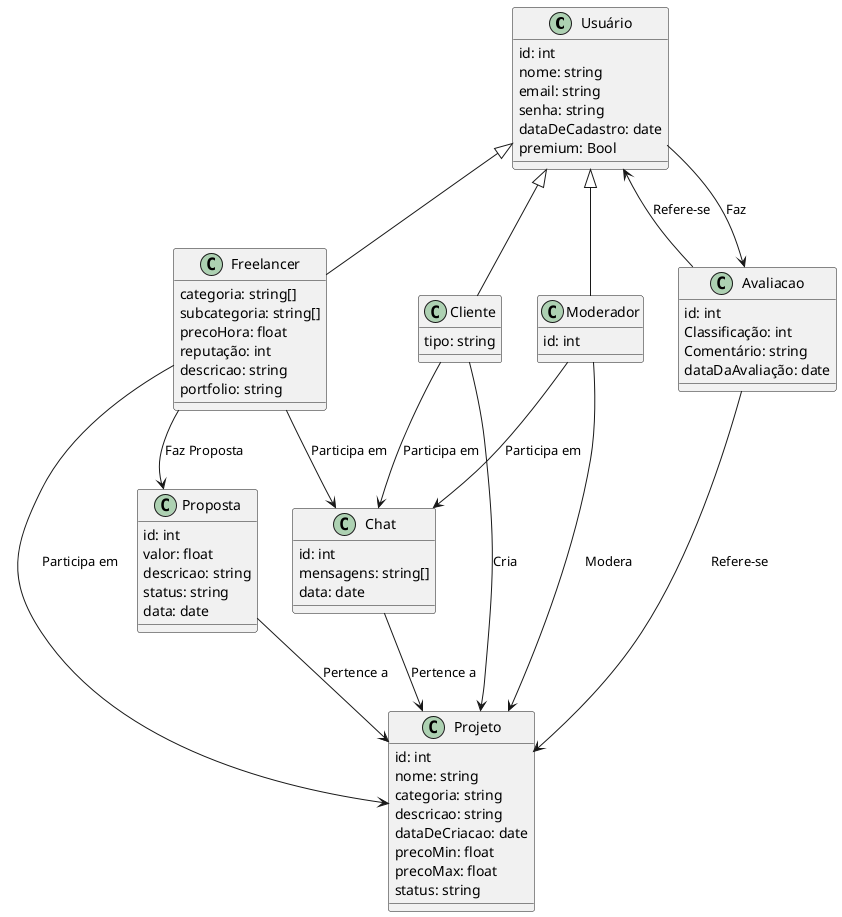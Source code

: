 @startuml Conceitual

class Usuário {

id: int
nome: string
email: string
senha: string
dataDeCadastro: date
premium: Bool
}

class Freelancer {

categoria: string[]
subcategoria: string[]
precoHora: float
reputação: int
descricao: string
portfolio: string
}

class Cliente {

tipo: string
}

class Moderador {

id: int
}

class Proposta {

id: int
valor: float
descricao: string
status: string
data: date
}

class Projeto {

id: int
nome: string
categoria: string
descricao: string
dataDeCriacao: date
precoMin: float
precoMax: float
status: string
}

class Chat {

id: int
mensagens: string[]
data: date
}

class Avaliacao {

id: int
Classificação: int
Comentário: string
dataDaAvaliação: date
}

Usuário <|-- Moderador
Usuário <|-- Cliente
Usuário <|-- Freelancer


Avaliacao --> Usuário : Refere-se
Avaliacao --> Projeto: Refere-se

Usuário --> Avaliacao: Faz
Proposta --> Projeto: Pertence a
Freelancer --> Proposta: Faz Proposta
Freelancer --> Projeto: Participa em
Cliente --> Projeto: Cria
Chat --> Projeto: Pertence a
Moderador --> Projeto: Modera
Freelancer --> Chat: Participa em
Cliente --> Chat: Participa em
Moderador --> Chat: Participa em

@enduml